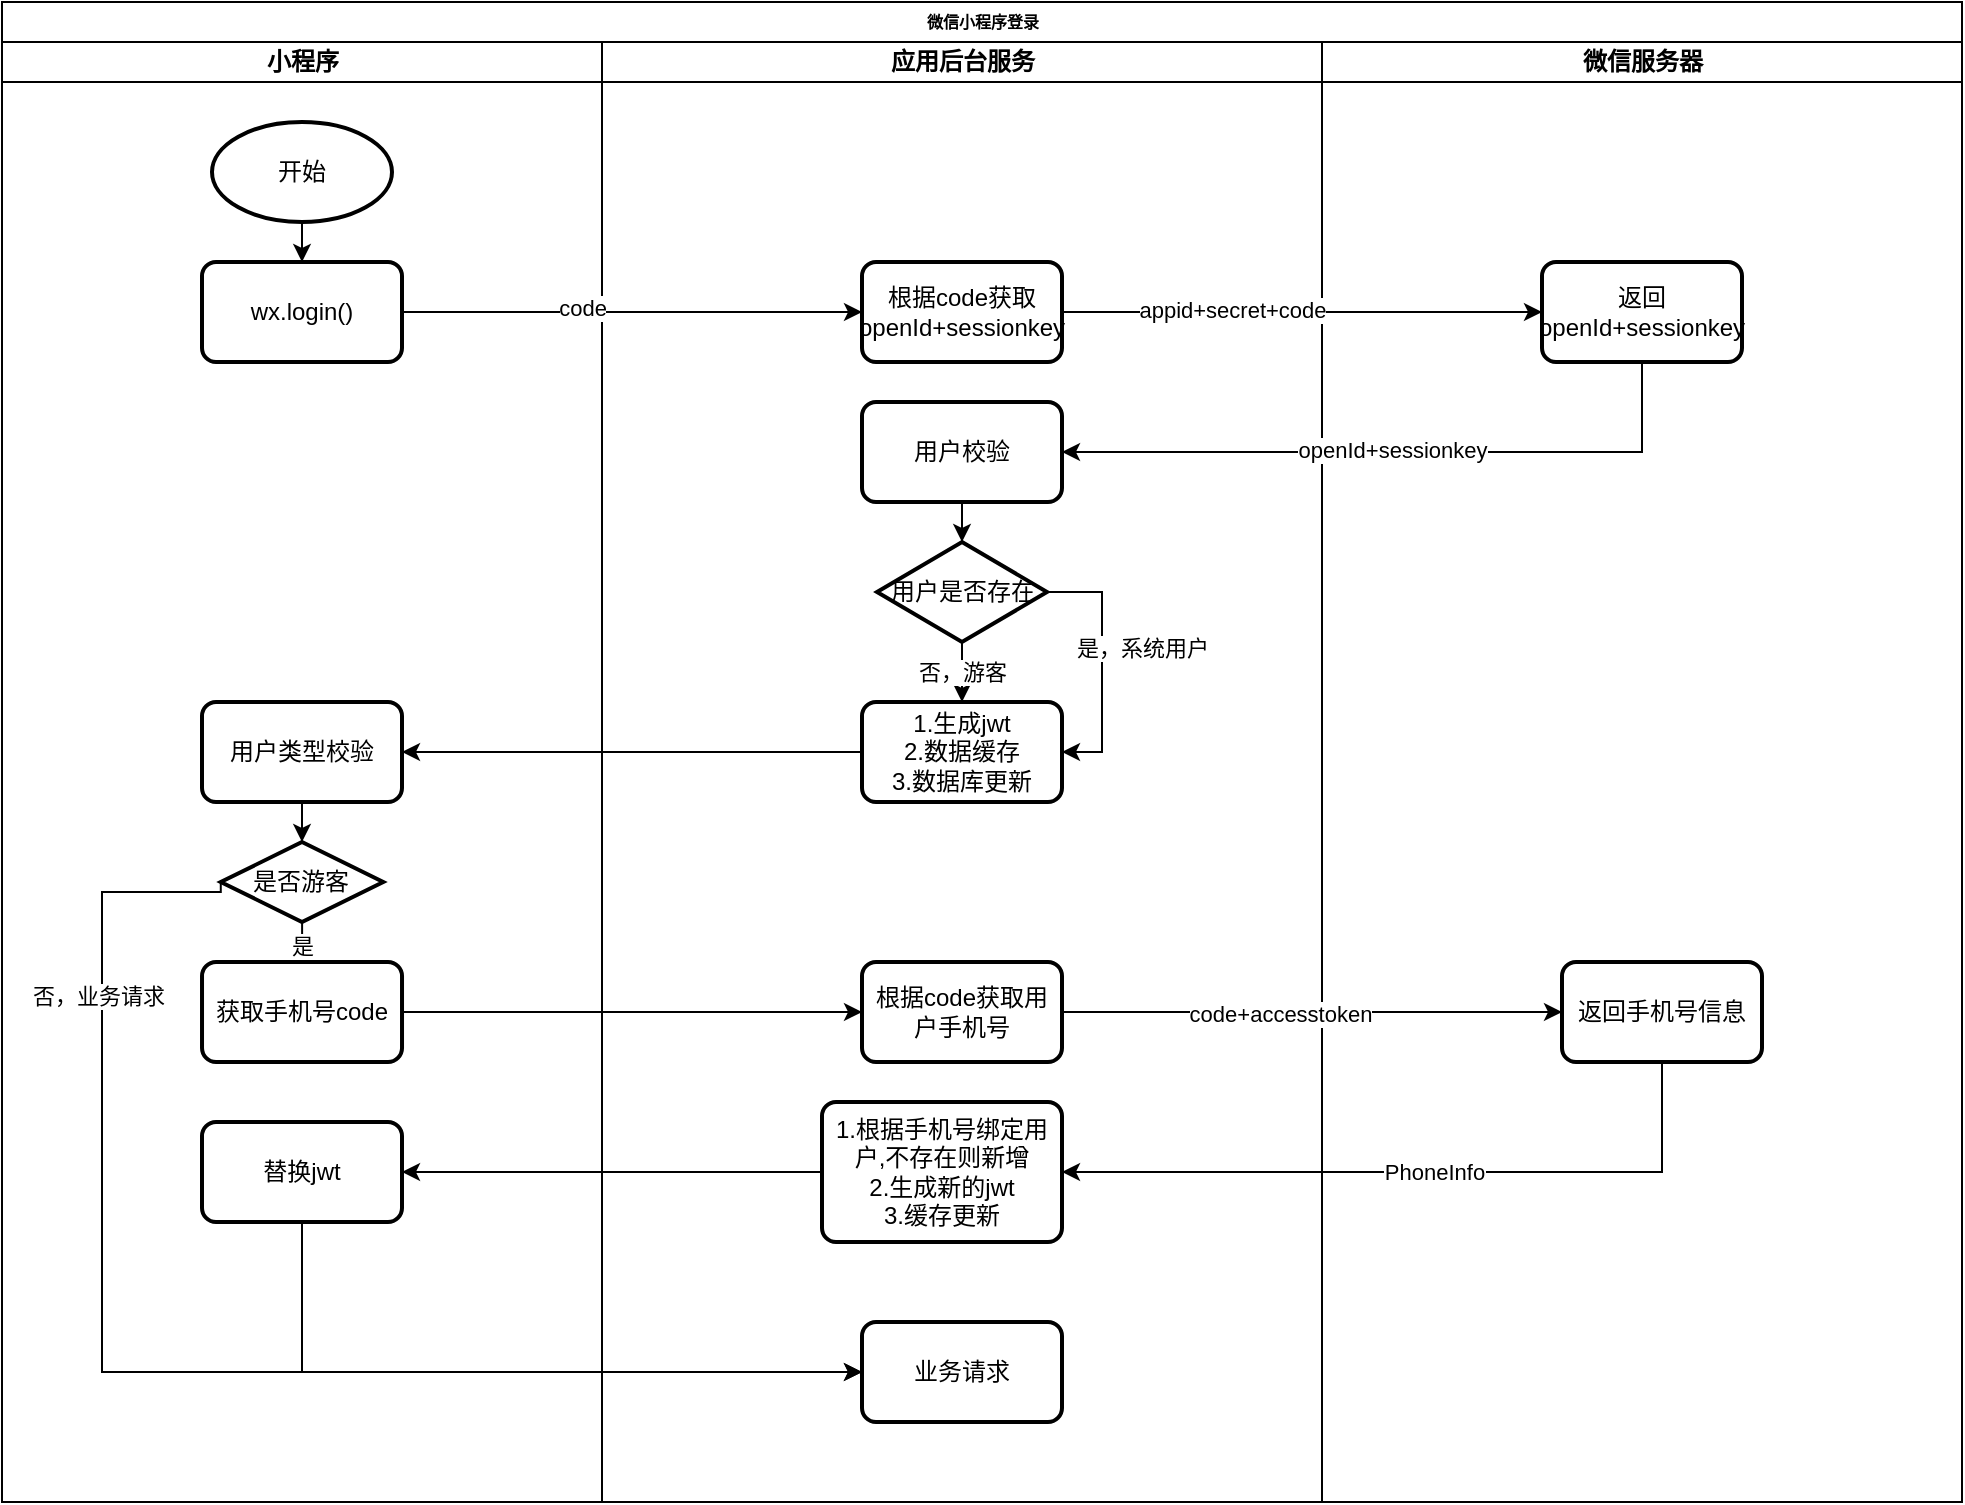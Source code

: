 <mxfile version="20.8.15" type="github">
  <diagram name="Page-1" id="74e2e168-ea6b-b213-b513-2b3c1d86103e">
    <mxGraphModel dx="954" dy="562" grid="1" gridSize="10" guides="1" tooltips="1" connect="1" arrows="1" fold="1" page="1" pageScale="1" pageWidth="1100" pageHeight="850" background="none" math="0" shadow="0">
      <root>
        <mxCell id="0" />
        <mxCell id="1" parent="0" />
        <mxCell id="77e6c97f196da883-1" value="微信小程序登录" style="swimlane;html=1;childLayout=stackLayout;startSize=20;rounded=0;shadow=0;labelBackgroundColor=none;strokeWidth=1;fontFamily=Verdana;fontSize=8;align=center;" parent="1" vertex="1">
          <mxGeometry x="70" y="10" width="980" height="750" as="geometry" />
        </mxCell>
        <mxCell id="77e6c97f196da883-2" value="小程序" style="swimlane;html=1;startSize=20;" parent="77e6c97f196da883-1" vertex="1">
          <mxGeometry y="20" width="300" height="730" as="geometry" />
        </mxCell>
        <mxCell id="PLSRkk44Yz1ZM-LXP_ny-17" style="edgeStyle=orthogonalEdgeStyle;rounded=0;orthogonalLoop=1;jettySize=auto;html=1;entryX=0.5;entryY=0;entryDx=0;entryDy=0;" edge="1" parent="77e6c97f196da883-2" source="PLSRkk44Yz1ZM-LXP_ny-10" target="PLSRkk44Yz1ZM-LXP_ny-11">
          <mxGeometry relative="1" as="geometry" />
        </mxCell>
        <mxCell id="PLSRkk44Yz1ZM-LXP_ny-10" value="开始" style="strokeWidth=2;html=1;shape=mxgraph.flowchart.start_1;whiteSpace=wrap;" vertex="1" parent="77e6c97f196da883-2">
          <mxGeometry x="105" y="40" width="90" height="50" as="geometry" />
        </mxCell>
        <mxCell id="PLSRkk44Yz1ZM-LXP_ny-11" value="wx.login()" style="rounded=1;whiteSpace=wrap;html=1;absoluteArcSize=1;arcSize=14;strokeWidth=2;" vertex="1" parent="77e6c97f196da883-2">
          <mxGeometry x="100" y="110" width="100" height="50" as="geometry" />
        </mxCell>
        <mxCell id="PLSRkk44Yz1ZM-LXP_ny-36" style="edgeStyle=orthogonalEdgeStyle;rounded=0;orthogonalLoop=1;jettySize=auto;html=1;" edge="1" parent="77e6c97f196da883-2" source="PLSRkk44Yz1ZM-LXP_ny-33" target="PLSRkk44Yz1ZM-LXP_ny-35">
          <mxGeometry relative="1" as="geometry" />
        </mxCell>
        <mxCell id="PLSRkk44Yz1ZM-LXP_ny-33" value="用户类型校验" style="rounded=1;whiteSpace=wrap;html=1;absoluteArcSize=1;arcSize=14;strokeWidth=2;" vertex="1" parent="77e6c97f196da883-2">
          <mxGeometry x="100" y="330" width="100" height="50" as="geometry" />
        </mxCell>
        <mxCell id="PLSRkk44Yz1ZM-LXP_ny-38" style="edgeStyle=orthogonalEdgeStyle;rounded=0;orthogonalLoop=1;jettySize=auto;html=1;entryX=0.5;entryY=0;entryDx=0;entryDy=0;" edge="1" parent="77e6c97f196da883-2" source="PLSRkk44Yz1ZM-LXP_ny-35" target="PLSRkk44Yz1ZM-LXP_ny-37">
          <mxGeometry relative="1" as="geometry" />
        </mxCell>
        <mxCell id="PLSRkk44Yz1ZM-LXP_ny-39" value="是" style="edgeLabel;html=1;align=center;verticalAlign=middle;resizable=0;points=[];" vertex="1" connectable="0" parent="PLSRkk44Yz1ZM-LXP_ny-38">
          <mxGeometry x="0.22" relative="1" as="geometry">
            <mxPoint as="offset" />
          </mxGeometry>
        </mxCell>
        <mxCell id="PLSRkk44Yz1ZM-LXP_ny-35" value="是否游客" style="strokeWidth=2;html=1;shape=mxgraph.flowchart.decision;whiteSpace=wrap;" vertex="1" parent="77e6c97f196da883-2">
          <mxGeometry x="109.38" y="400" width="81.25" height="40" as="geometry" />
        </mxCell>
        <mxCell id="PLSRkk44Yz1ZM-LXP_ny-37" value="获取手机号code" style="rounded=1;whiteSpace=wrap;html=1;absoluteArcSize=1;arcSize=14;strokeWidth=2;" vertex="1" parent="77e6c97f196da883-2">
          <mxGeometry x="100.01" y="460" width="100" height="50" as="geometry" />
        </mxCell>
        <mxCell id="PLSRkk44Yz1ZM-LXP_ny-49" value="替换jwt" style="rounded=1;whiteSpace=wrap;html=1;absoluteArcSize=1;arcSize=14;strokeWidth=2;" vertex="1" parent="77e6c97f196da883-2">
          <mxGeometry x="100" y="540" width="100" height="50" as="geometry" />
        </mxCell>
        <mxCell id="77e6c97f196da883-3" value="应用后台服务" style="swimlane;html=1;startSize=20;" parent="77e6c97f196da883-1" vertex="1">
          <mxGeometry x="300" y="20" width="360" height="730" as="geometry" />
        </mxCell>
        <mxCell id="PLSRkk44Yz1ZM-LXP_ny-15" value="根据code获取openId+sessionkey" style="rounded=1;whiteSpace=wrap;html=1;absoluteArcSize=1;arcSize=14;strokeWidth=2;" vertex="1" parent="77e6c97f196da883-3">
          <mxGeometry x="130" y="110" width="100" height="50" as="geometry" />
        </mxCell>
        <mxCell id="PLSRkk44Yz1ZM-LXP_ny-27" style="edgeStyle=orthogonalEdgeStyle;rounded=0;orthogonalLoop=1;jettySize=auto;html=1;entryX=0.5;entryY=0;entryDx=0;entryDy=0;entryPerimeter=0;" edge="1" parent="77e6c97f196da883-3" source="PLSRkk44Yz1ZM-LXP_ny-22" target="PLSRkk44Yz1ZM-LXP_ny-26">
          <mxGeometry relative="1" as="geometry" />
        </mxCell>
        <mxCell id="PLSRkk44Yz1ZM-LXP_ny-22" value="用户校验" style="rounded=1;whiteSpace=wrap;html=1;absoluteArcSize=1;arcSize=14;strokeWidth=2;" vertex="1" parent="77e6c97f196da883-3">
          <mxGeometry x="130" y="180" width="100" height="50" as="geometry" />
        </mxCell>
        <mxCell id="PLSRkk44Yz1ZM-LXP_ny-29" style="edgeStyle=orthogonalEdgeStyle;rounded=0;orthogonalLoop=1;jettySize=auto;html=1;entryX=0.5;entryY=0;entryDx=0;entryDy=0;" edge="1" parent="77e6c97f196da883-3" source="PLSRkk44Yz1ZM-LXP_ny-26" target="PLSRkk44Yz1ZM-LXP_ny-28">
          <mxGeometry relative="1" as="geometry" />
        </mxCell>
        <mxCell id="PLSRkk44Yz1ZM-LXP_ny-32" value="否，游客" style="edgeLabel;html=1;align=center;verticalAlign=middle;resizable=0;points=[];" vertex="1" connectable="0" parent="PLSRkk44Yz1ZM-LXP_ny-29">
          <mxGeometry x="-0.425" y="2" relative="1" as="geometry">
            <mxPoint x="-2" as="offset" />
          </mxGeometry>
        </mxCell>
        <mxCell id="PLSRkk44Yz1ZM-LXP_ny-30" style="edgeStyle=orthogonalEdgeStyle;rounded=0;orthogonalLoop=1;jettySize=auto;html=1;entryX=1;entryY=0.5;entryDx=0;entryDy=0;exitX=1;exitY=0.5;exitDx=0;exitDy=0;exitPerimeter=0;" edge="1" parent="77e6c97f196da883-3" source="PLSRkk44Yz1ZM-LXP_ny-26" target="PLSRkk44Yz1ZM-LXP_ny-28">
          <mxGeometry relative="1" as="geometry" />
        </mxCell>
        <mxCell id="PLSRkk44Yz1ZM-LXP_ny-31" value="是，系统用户" style="edgeLabel;html=1;align=center;verticalAlign=middle;resizable=0;points=[];" vertex="1" connectable="0" parent="PLSRkk44Yz1ZM-LXP_ny-30">
          <mxGeometry x="-0.51" y="-1" relative="1" as="geometry">
            <mxPoint x="21" y="24" as="offset" />
          </mxGeometry>
        </mxCell>
        <mxCell id="PLSRkk44Yz1ZM-LXP_ny-26" value="用户是否存在" style="strokeWidth=2;html=1;shape=mxgraph.flowchart.decision;whiteSpace=wrap;" vertex="1" parent="77e6c97f196da883-3">
          <mxGeometry x="137.5" y="250" width="85" height="50" as="geometry" />
        </mxCell>
        <mxCell id="PLSRkk44Yz1ZM-LXP_ny-28" value="1.生成jwt&lt;br&gt;2.数据缓存&lt;br&gt;3.数据库更新" style="rounded=1;whiteSpace=wrap;html=1;absoluteArcSize=1;arcSize=14;strokeWidth=2;" vertex="1" parent="77e6c97f196da883-3">
          <mxGeometry x="130" y="330" width="100" height="50" as="geometry" />
        </mxCell>
        <mxCell id="PLSRkk44Yz1ZM-LXP_ny-40" value="根据code获取用户手机号" style="rounded=1;whiteSpace=wrap;html=1;absoluteArcSize=1;arcSize=14;strokeWidth=2;" vertex="1" parent="77e6c97f196da883-3">
          <mxGeometry x="130" y="460" width="100" height="50" as="geometry" />
        </mxCell>
        <mxCell id="PLSRkk44Yz1ZM-LXP_ny-45" value="1.根据手机号绑定用户,不存在则新增&lt;br&gt;2.生成新的jwt&lt;br&gt;3.缓存更新" style="rounded=1;whiteSpace=wrap;html=1;absoluteArcSize=1;arcSize=14;strokeWidth=2;" vertex="1" parent="77e6c97f196da883-3">
          <mxGeometry x="110" y="530" width="120" height="70" as="geometry" />
        </mxCell>
        <mxCell id="PLSRkk44Yz1ZM-LXP_ny-48" value="业务请求" style="rounded=1;whiteSpace=wrap;html=1;absoluteArcSize=1;arcSize=14;strokeWidth=2;" vertex="1" parent="77e6c97f196da883-3">
          <mxGeometry x="130" y="640" width="100" height="50" as="geometry" />
        </mxCell>
        <mxCell id="PLSRkk44Yz1ZM-LXP_ny-9" value="微信服务器" style="swimlane;html=1;startSize=20;" vertex="1" parent="77e6c97f196da883-1">
          <mxGeometry x="660" y="20" width="320" height="730" as="geometry" />
        </mxCell>
        <mxCell id="PLSRkk44Yz1ZM-LXP_ny-16" value="返回openId+sessionkey" style="rounded=1;whiteSpace=wrap;html=1;absoluteArcSize=1;arcSize=14;strokeWidth=2;" vertex="1" parent="PLSRkk44Yz1ZM-LXP_ny-9">
          <mxGeometry x="110" y="110" width="100" height="50" as="geometry" />
        </mxCell>
        <mxCell id="PLSRkk44Yz1ZM-LXP_ny-42" value="返回手机号信息" style="rounded=1;whiteSpace=wrap;html=1;absoluteArcSize=1;arcSize=14;strokeWidth=2;" vertex="1" parent="PLSRkk44Yz1ZM-LXP_ny-9">
          <mxGeometry x="120" y="460" width="100" height="50" as="geometry" />
        </mxCell>
        <mxCell id="PLSRkk44Yz1ZM-LXP_ny-18" style="edgeStyle=orthogonalEdgeStyle;rounded=0;orthogonalLoop=1;jettySize=auto;html=1;entryX=0;entryY=0.5;entryDx=0;entryDy=0;" edge="1" parent="77e6c97f196da883-1" source="PLSRkk44Yz1ZM-LXP_ny-11" target="PLSRkk44Yz1ZM-LXP_ny-15">
          <mxGeometry relative="1" as="geometry" />
        </mxCell>
        <mxCell id="PLSRkk44Yz1ZM-LXP_ny-20" value="code" style="edgeLabel;html=1;align=center;verticalAlign=middle;resizable=0;points=[];" vertex="1" connectable="0" parent="PLSRkk44Yz1ZM-LXP_ny-18">
          <mxGeometry x="-0.217" y="2" relative="1" as="geometry">
            <mxPoint as="offset" />
          </mxGeometry>
        </mxCell>
        <mxCell id="PLSRkk44Yz1ZM-LXP_ny-19" style="edgeStyle=orthogonalEdgeStyle;rounded=0;orthogonalLoop=1;jettySize=auto;html=1;" edge="1" parent="77e6c97f196da883-1" source="PLSRkk44Yz1ZM-LXP_ny-15" target="PLSRkk44Yz1ZM-LXP_ny-16">
          <mxGeometry relative="1" as="geometry" />
        </mxCell>
        <mxCell id="PLSRkk44Yz1ZM-LXP_ny-21" value="appid+secret+code" style="edgeLabel;html=1;align=center;verticalAlign=middle;resizable=0;points=[];" vertex="1" connectable="0" parent="PLSRkk44Yz1ZM-LXP_ny-19">
          <mxGeometry x="-0.292" y="1" relative="1" as="geometry">
            <mxPoint as="offset" />
          </mxGeometry>
        </mxCell>
        <mxCell id="PLSRkk44Yz1ZM-LXP_ny-24" style="edgeStyle=orthogonalEdgeStyle;rounded=0;orthogonalLoop=1;jettySize=auto;html=1;entryX=1;entryY=0.5;entryDx=0;entryDy=0;exitX=0.5;exitY=1;exitDx=0;exitDy=0;" edge="1" parent="77e6c97f196da883-1" source="PLSRkk44Yz1ZM-LXP_ny-16" target="PLSRkk44Yz1ZM-LXP_ny-22">
          <mxGeometry relative="1" as="geometry" />
        </mxCell>
        <mxCell id="PLSRkk44Yz1ZM-LXP_ny-25" value="openId+sessionkey" style="edgeLabel;html=1;align=center;verticalAlign=middle;resizable=0;points=[];" vertex="1" connectable="0" parent="PLSRkk44Yz1ZM-LXP_ny-24">
          <mxGeometry x="0.019" y="-1" relative="1" as="geometry">
            <mxPoint as="offset" />
          </mxGeometry>
        </mxCell>
        <mxCell id="PLSRkk44Yz1ZM-LXP_ny-34" style="edgeStyle=orthogonalEdgeStyle;rounded=0;orthogonalLoop=1;jettySize=auto;html=1;" edge="1" parent="77e6c97f196da883-1" source="PLSRkk44Yz1ZM-LXP_ny-28" target="PLSRkk44Yz1ZM-LXP_ny-33">
          <mxGeometry relative="1" as="geometry" />
        </mxCell>
        <mxCell id="PLSRkk44Yz1ZM-LXP_ny-41" style="edgeStyle=orthogonalEdgeStyle;rounded=0;orthogonalLoop=1;jettySize=auto;html=1;" edge="1" parent="77e6c97f196da883-1" source="PLSRkk44Yz1ZM-LXP_ny-37" target="PLSRkk44Yz1ZM-LXP_ny-40">
          <mxGeometry relative="1" as="geometry">
            <mxPoint x="420" y="630" as="targetPoint" />
          </mxGeometry>
        </mxCell>
        <mxCell id="PLSRkk44Yz1ZM-LXP_ny-43" style="edgeStyle=orthogonalEdgeStyle;rounded=0;orthogonalLoop=1;jettySize=auto;html=1;" edge="1" parent="77e6c97f196da883-1" source="PLSRkk44Yz1ZM-LXP_ny-40" target="PLSRkk44Yz1ZM-LXP_ny-42">
          <mxGeometry relative="1" as="geometry">
            <mxPoint x="750" y="625" as="targetPoint" />
          </mxGeometry>
        </mxCell>
        <mxCell id="PLSRkk44Yz1ZM-LXP_ny-44" value="code+accesstoken" style="edgeLabel;html=1;align=center;verticalAlign=middle;resizable=0;points=[];" vertex="1" connectable="0" parent="PLSRkk44Yz1ZM-LXP_ny-43">
          <mxGeometry x="-0.133" y="-1" relative="1" as="geometry">
            <mxPoint as="offset" />
          </mxGeometry>
        </mxCell>
        <mxCell id="PLSRkk44Yz1ZM-LXP_ny-46" style="edgeStyle=orthogonalEdgeStyle;rounded=0;orthogonalLoop=1;jettySize=auto;html=1;entryX=1;entryY=0.5;entryDx=0;entryDy=0;exitX=0.5;exitY=1;exitDx=0;exitDy=0;" edge="1" parent="77e6c97f196da883-1" source="PLSRkk44Yz1ZM-LXP_ny-42" target="PLSRkk44Yz1ZM-LXP_ny-45">
          <mxGeometry relative="1" as="geometry" />
        </mxCell>
        <mxCell id="PLSRkk44Yz1ZM-LXP_ny-47" value="PhoneInfo" style="edgeLabel;html=1;align=center;verticalAlign=middle;resizable=0;points=[];" vertex="1" connectable="0" parent="PLSRkk44Yz1ZM-LXP_ny-46">
          <mxGeometry x="-0.046" relative="1" as="geometry">
            <mxPoint as="offset" />
          </mxGeometry>
        </mxCell>
        <mxCell id="PLSRkk44Yz1ZM-LXP_ny-50" style="edgeStyle=orthogonalEdgeStyle;rounded=0;orthogonalLoop=1;jettySize=auto;html=1;entryX=1;entryY=0.5;entryDx=0;entryDy=0;" edge="1" parent="77e6c97f196da883-1" source="PLSRkk44Yz1ZM-LXP_ny-45" target="PLSRkk44Yz1ZM-LXP_ny-49">
          <mxGeometry relative="1" as="geometry" />
        </mxCell>
        <mxCell id="PLSRkk44Yz1ZM-LXP_ny-51" style="edgeStyle=orthogonalEdgeStyle;rounded=0;orthogonalLoop=1;jettySize=auto;html=1;entryX=0;entryY=0.5;entryDx=0;entryDy=0;exitX=0.5;exitY=1;exitDx=0;exitDy=0;" edge="1" parent="77e6c97f196da883-1" source="PLSRkk44Yz1ZM-LXP_ny-49" target="PLSRkk44Yz1ZM-LXP_ny-48">
          <mxGeometry relative="1" as="geometry" />
        </mxCell>
        <mxCell id="PLSRkk44Yz1ZM-LXP_ny-52" style="edgeStyle=orthogonalEdgeStyle;rounded=0;orthogonalLoop=1;jettySize=auto;html=1;entryX=0;entryY=0.5;entryDx=0;entryDy=0;exitX=0;exitY=0.5;exitDx=0;exitDy=0;exitPerimeter=0;" edge="1" parent="77e6c97f196da883-1" source="PLSRkk44Yz1ZM-LXP_ny-35" target="PLSRkk44Yz1ZM-LXP_ny-48">
          <mxGeometry relative="1" as="geometry">
            <Array as="points">
              <mxPoint x="109" y="445" />
              <mxPoint x="50" y="445" />
              <mxPoint x="50" y="685" />
              <mxPoint x="430" y="685" />
            </Array>
          </mxGeometry>
        </mxCell>
        <mxCell id="PLSRkk44Yz1ZM-LXP_ny-53" value="否，业务请求" style="edgeLabel;html=1;align=center;verticalAlign=middle;resizable=0;points=[];" vertex="1" connectable="0" parent="PLSRkk44Yz1ZM-LXP_ny-52">
          <mxGeometry x="-0.66" y="-2" relative="1" as="geometry">
            <mxPoint as="offset" />
          </mxGeometry>
        </mxCell>
      </root>
    </mxGraphModel>
  </diagram>
</mxfile>
